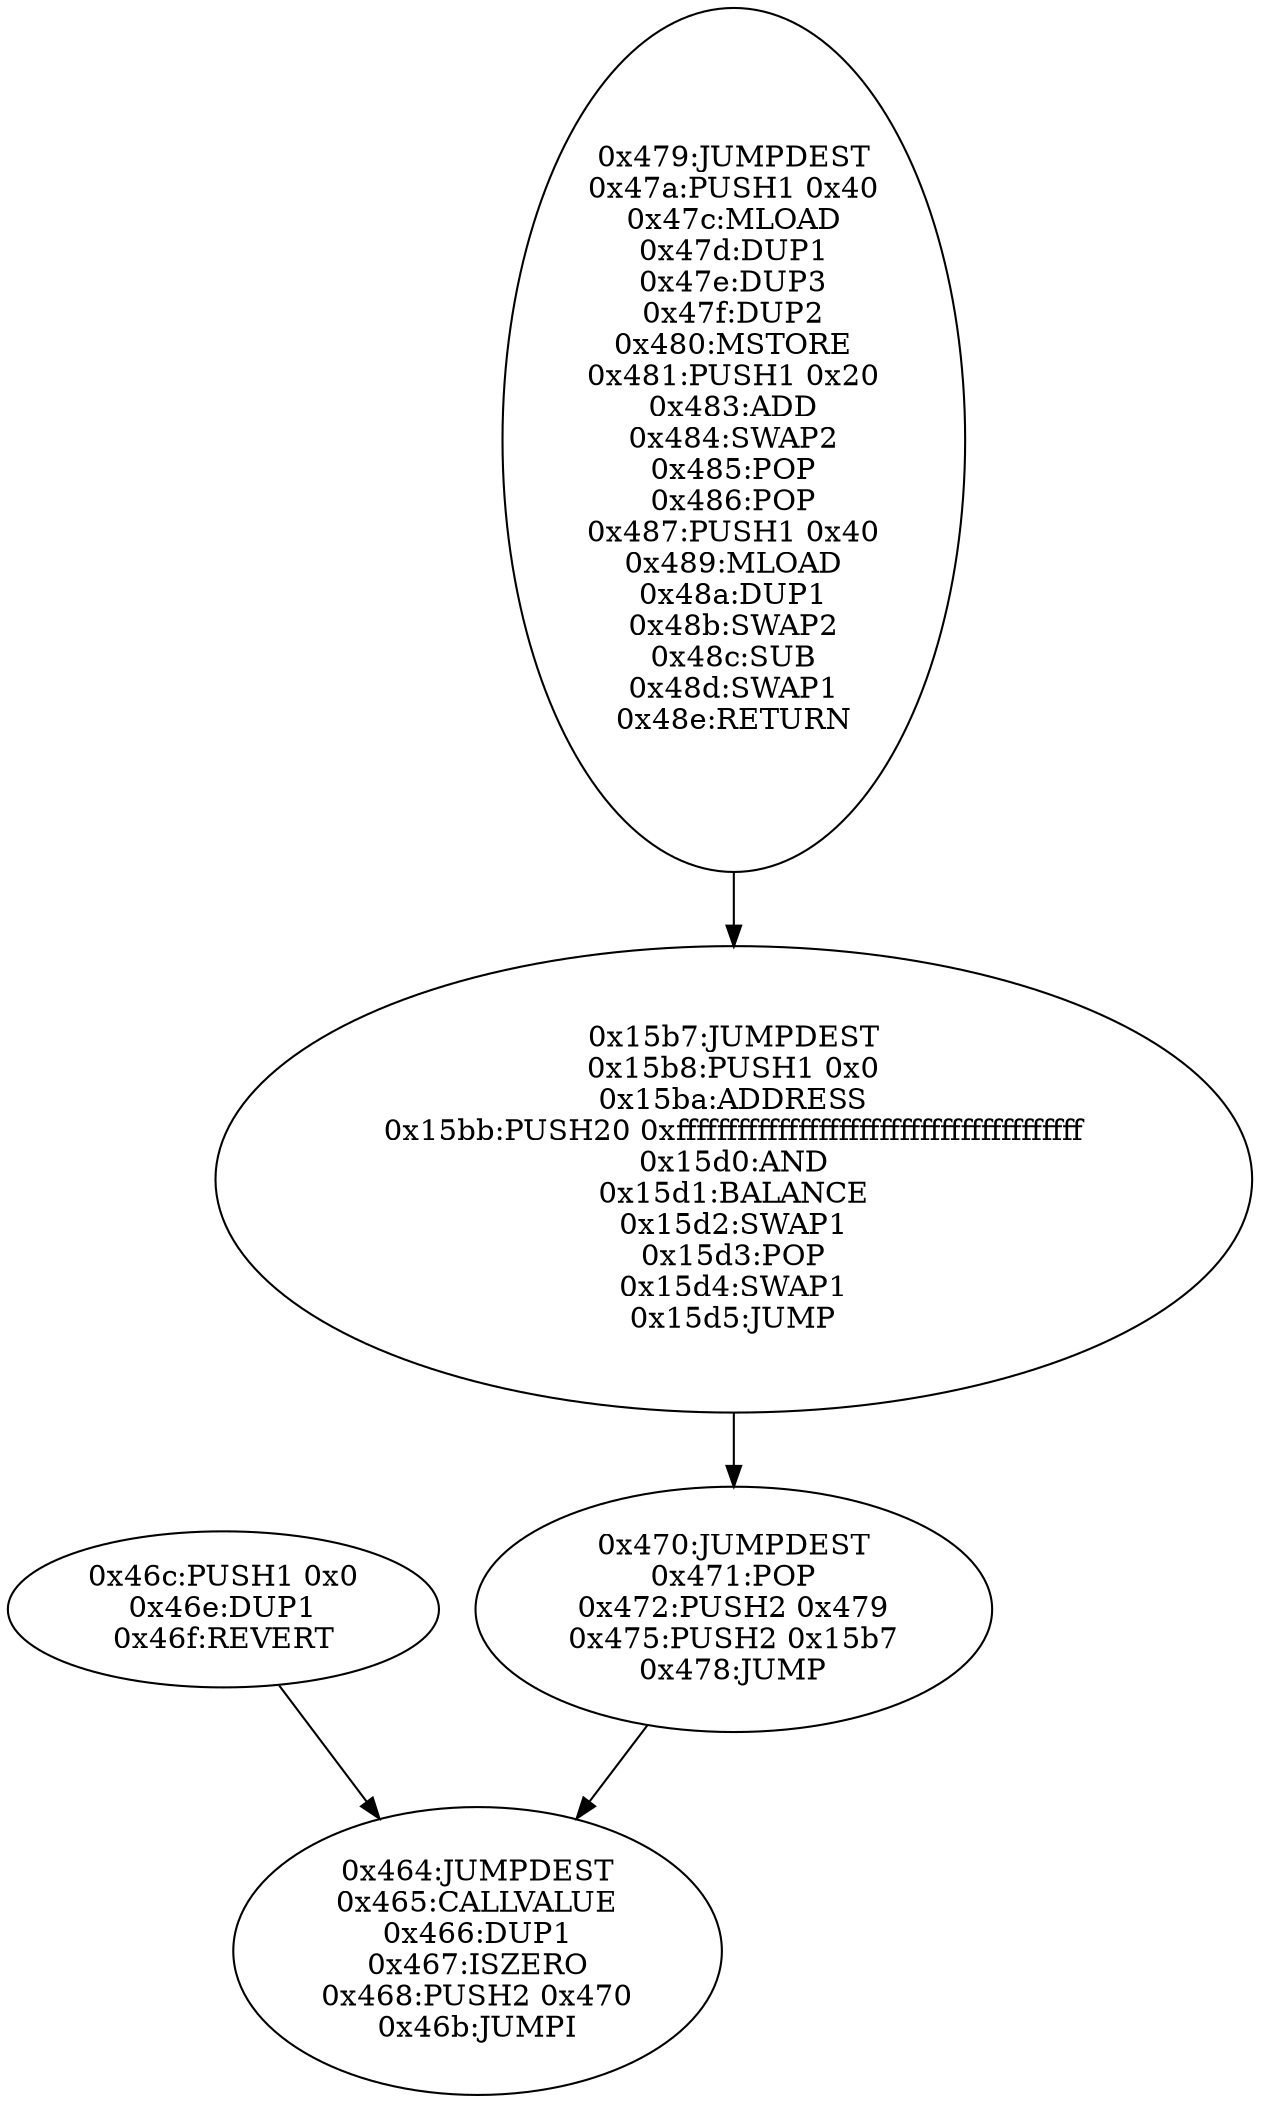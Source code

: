digraph{
1124[label="0x464:JUMPDEST
0x465:CALLVALUE
0x466:DUP1
0x467:ISZERO
0x468:PUSH2 0x470
0x46b:JUMPI"]
1132[label="0x46c:PUSH1 0x0
0x46e:DUP1
0x46f:REVERT"]
1132 -> 1124
1136[label="0x470:JUMPDEST
0x471:POP
0x472:PUSH2 0x479
0x475:PUSH2 0x15b7
0x478:JUMP"]
1136 -> 1124
5559[label="0x15b7:JUMPDEST
0x15b8:PUSH1 0x0
0x15ba:ADDRESS
0x15bb:PUSH20 0xffffffffffffffffffffffffffffffffffffffff
0x15d0:AND
0x15d1:BALANCE
0x15d2:SWAP1
0x15d3:POP
0x15d4:SWAP1
0x15d5:JUMP"]
5559 -> 1136
1145[label="0x479:JUMPDEST
0x47a:PUSH1 0x40
0x47c:MLOAD
0x47d:DUP1
0x47e:DUP3
0x47f:DUP2
0x480:MSTORE
0x481:PUSH1 0x20
0x483:ADD
0x484:SWAP2
0x485:POP
0x486:POP
0x487:PUSH1 0x40
0x489:MLOAD
0x48a:DUP1
0x48b:SWAP2
0x48c:SUB
0x48d:SWAP1
0x48e:RETURN"]
1145 -> 5559

}